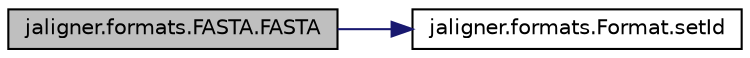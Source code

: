 digraph "jaligner.formats.FASTA.FASTA"
{
  edge [fontname="Helvetica",fontsize="10",labelfontname="Helvetica",labelfontsize="10"];
  node [fontname="Helvetica",fontsize="10",shape=record];
  rankdir="LR";
  Node1 [label="jaligner.formats.FASTA.FASTA",height=0.2,width=0.4,color="black", fillcolor="grey75", style="filled" fontcolor="black"];
  Node1 -> Node2 [color="midnightblue",fontsize="10",style="solid",fontname="Helvetica"];
  Node2 [label="jaligner.formats.Format.setId",height=0.2,width=0.4,color="black", fillcolor="white", style="filled",URL="$classjaligner_1_1formats_1_1_format.html#a473fd596efc8f218f904002249e7d2cc"];
}
